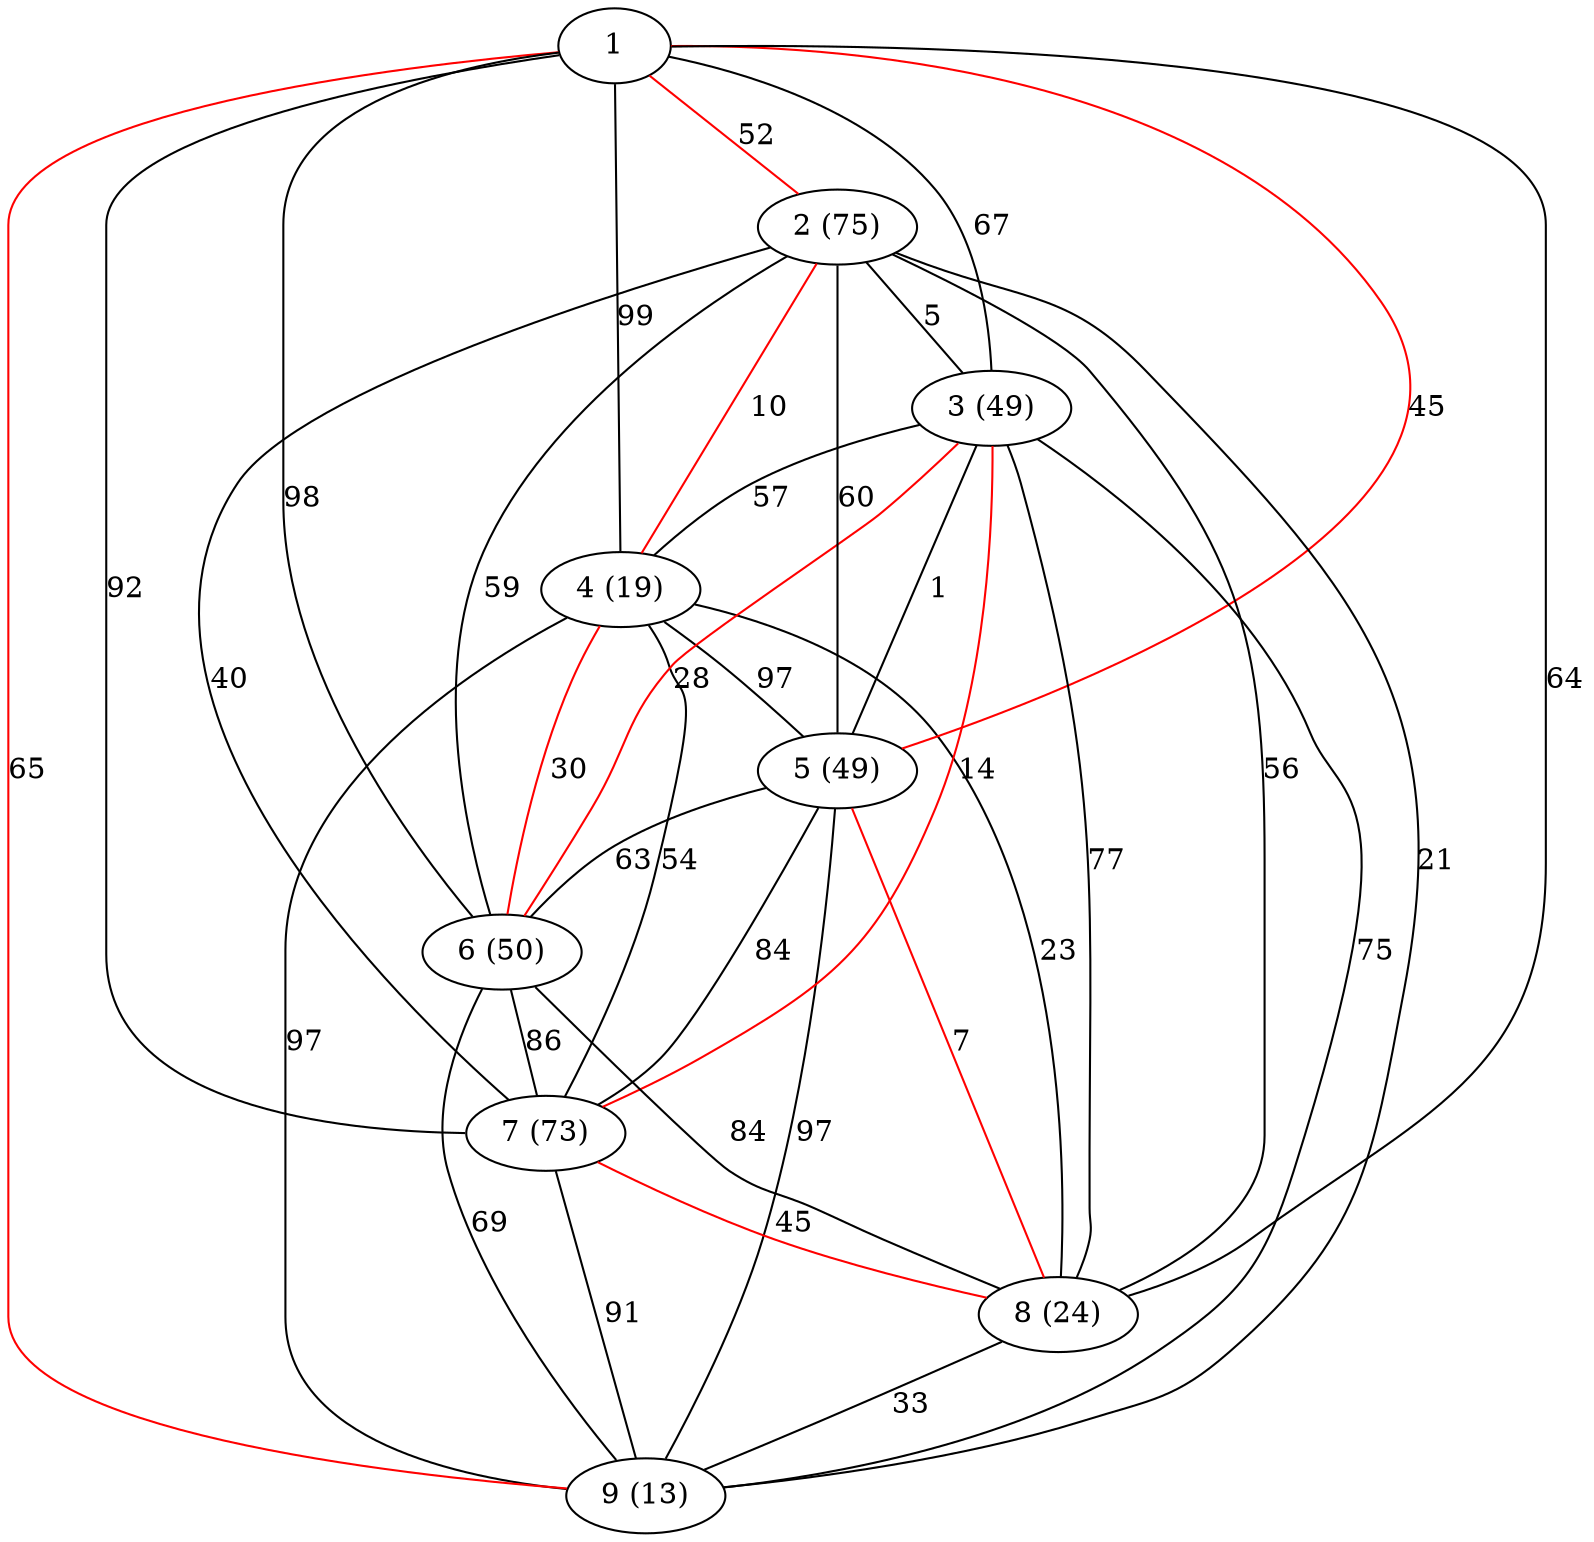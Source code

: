 graph g {
5 -- 9 [label=97 color=black]
4 -- 7 [label=54 color=black]
1 -- 3 [label=67 color=black]
4 -- 8 [label=23 color=black]
5 -- 6 [label=63 color=black]
2 -- 8 [label=56 color=black]
6 -- 9 [label=69 color=black]
8 -- 9 [label=33 color=black]
1 -- 6 [label=98 color=black]
3 -- 7 [label=14 color=red]
2 -- 5 [label=60 color=black]
5 -- 8 [label=7 color=red]
1 -- 2 [label=52 color=red]
6 -- 7 [label=86 color=black]
2 -- 9 [label=21 color=black]
1 -- 5 [label=45 color=red]
3 -- 6 [label=28 color=red]
7 -- 9 [label=91 color=black]
2 -- 6 [label=59 color=black]
4 -- 5 [label=97 color=black]
1 -- 4 [label=99 color=black]
3 -- 9 [label=75 color=black]
2 -- 3 [label=5 color=black]
1 -- 9 [label=65 color=red]
6 -- 8 [label=84 color=black]
4 -- 9 [label=97 color=black]
3 -- 5 [label=1 color=black]
2 -- 7 [label=40 color=black]
4 -- 6 [label=30 color=red]
7 -- 8 [label=45 color=red]
5 -- 7 [label=84 color=black]
3 -- 8 [label=77 color=black]
1 -- 8 [label=64 color=black]
1 -- 7 [label=92 color=black]
3 -- 4 [label=57 color=black]
2 -- 4 [label=10 color=red]
2 [label="2 (75)"]
3 [label="3 (49)"]
4 [label="4 (19)"]
5 [label="5 (49)"]
6 [label="6 (50)"]
7 [label="7 (73)"]
8 [label="8 (24)"]
9 [label="9 (13)"]
}